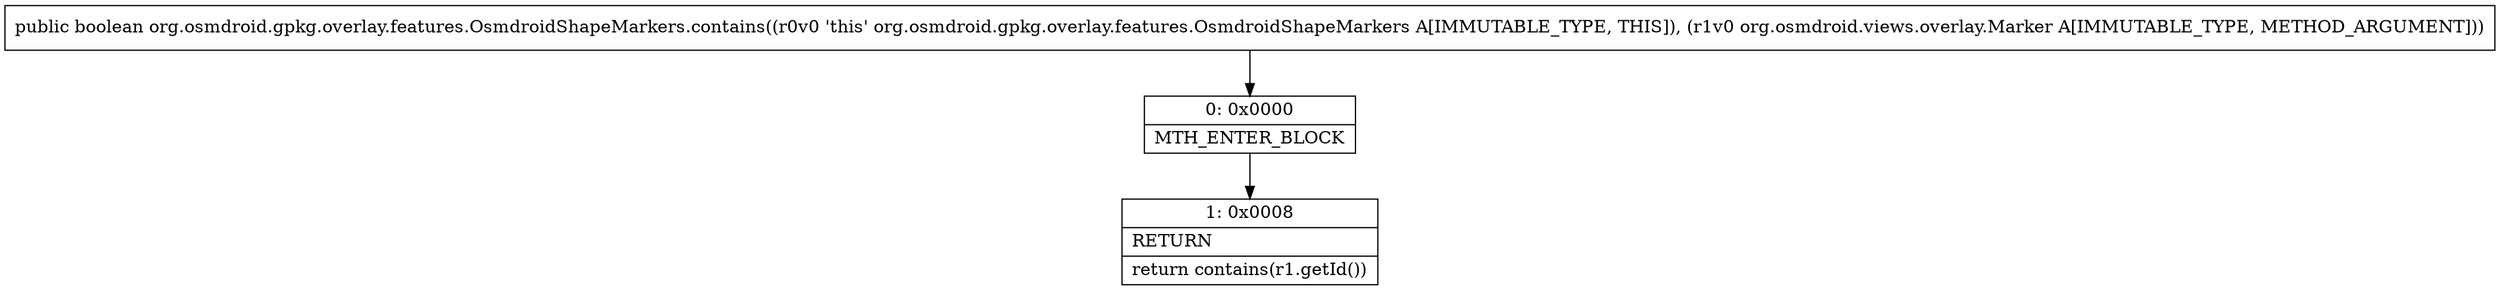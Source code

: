 digraph "CFG fororg.osmdroid.gpkg.overlay.features.OsmdroidShapeMarkers.contains(Lorg\/osmdroid\/views\/overlay\/Marker;)Z" {
Node_0 [shape=record,label="{0\:\ 0x0000|MTH_ENTER_BLOCK\l}"];
Node_1 [shape=record,label="{1\:\ 0x0008|RETURN\l|return contains(r1.getId())\l}"];
MethodNode[shape=record,label="{public boolean org.osmdroid.gpkg.overlay.features.OsmdroidShapeMarkers.contains((r0v0 'this' org.osmdroid.gpkg.overlay.features.OsmdroidShapeMarkers A[IMMUTABLE_TYPE, THIS]), (r1v0 org.osmdroid.views.overlay.Marker A[IMMUTABLE_TYPE, METHOD_ARGUMENT])) }"];
MethodNode -> Node_0;
Node_0 -> Node_1;
}

